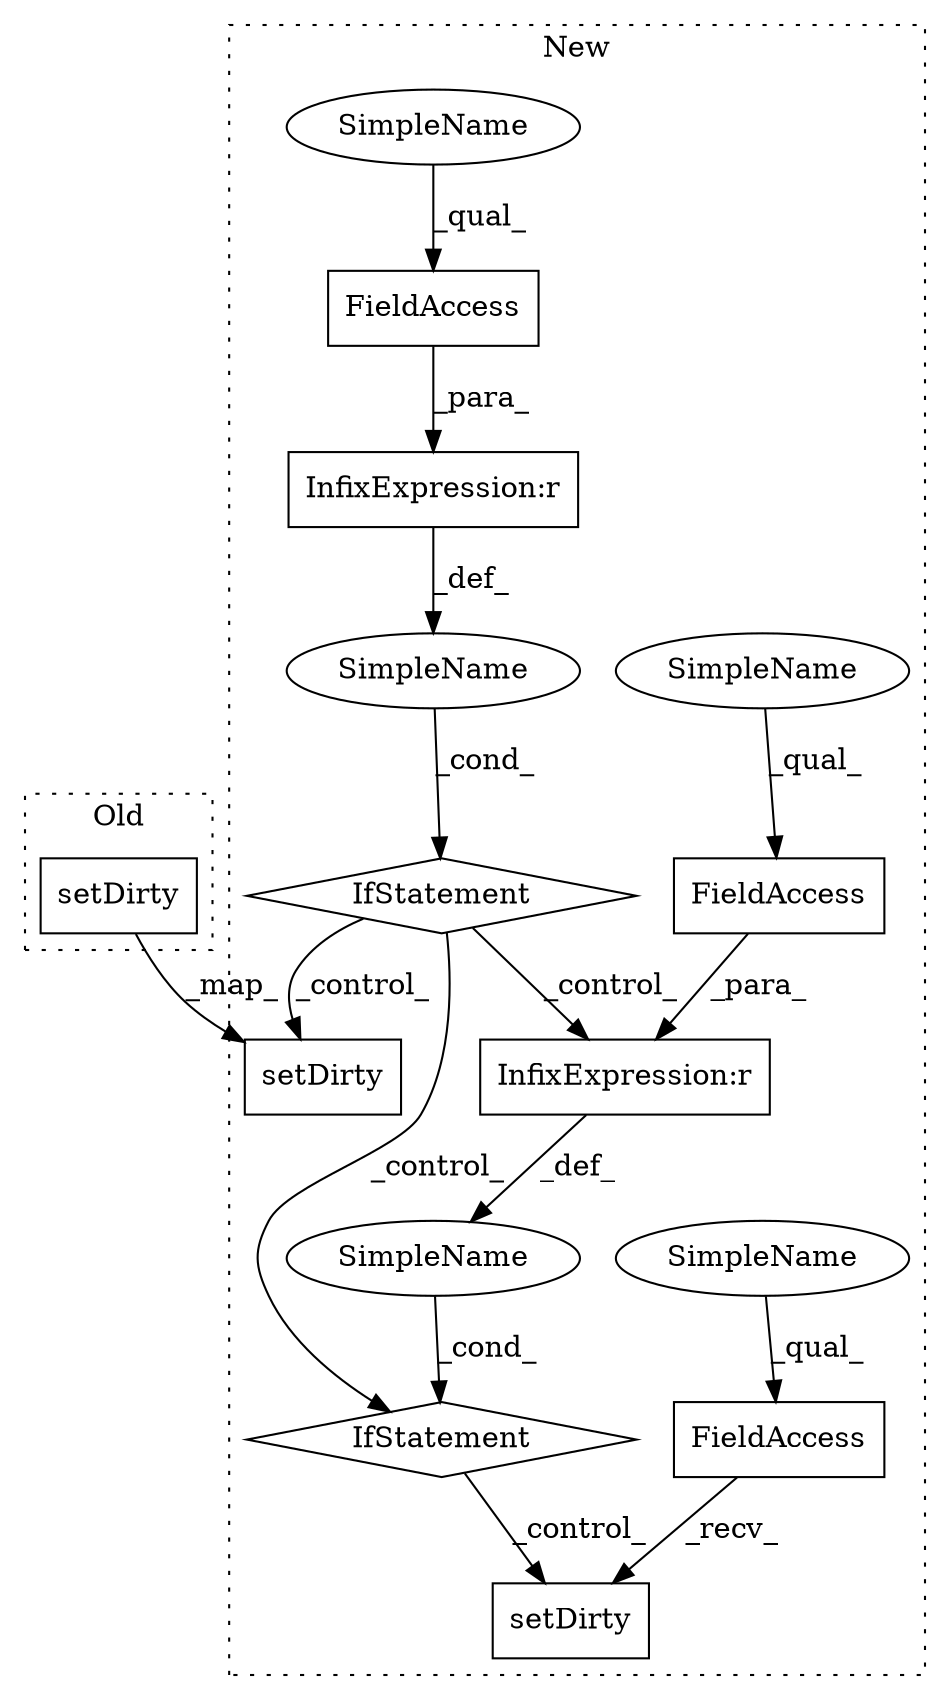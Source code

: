 digraph G {
subgraph cluster0 {
1 [label="setDirty" a="32" s="4103,4135" l="9,1" shape="box"];
label = "Old";
style="dotted";
}
subgraph cluster1 {
2 [label="setDirty" a="32" s="4192,4224" l="9,1" shape="box"];
3 [label="IfStatement" a="25" s="4079,4101" l="4,2" shape="diamond"];
4 [label="SimpleName" a="42" s="" l="" shape="ellipse"];
5 [label="InfixExpression:r" a="27" s="4087" l="4" shape="box"];
6 [label="FieldAccess" a="22" s="4091" l="10" shape="box"];
7 [label="FieldAccess" a="22" s="4255" l="11" shape="box"];
8 [label="setDirty" a="32" s="4288,4308" l="9,1" shape="box"];
9 [label="InfixExpression:r" a="27" s="4251" l="4" shape="box"];
10 [label="SimpleName" a="42" s="" l="" shape="ellipse"];
11 [label="IfStatement" a="25" s="4243,4266" l="4,2" shape="diamond"];
12 [label="FieldAccess" a="22" s="4276" l="11" shape="box"];
13 [label="SimpleName" a="42" s="4276" l="4" shape="ellipse"];
14 [label="SimpleName" a="42" s="4255" l="4" shape="ellipse"];
15 [label="SimpleName" a="42" s="4091" l="4" shape="ellipse"];
label = "New";
style="dotted";
}
1 -> 2 [label="_map_"];
3 -> 9 [label="_control_"];
3 -> 11 [label="_control_"];
3 -> 2 [label="_control_"];
4 -> 3 [label="_cond_"];
5 -> 4 [label="_def_"];
6 -> 5 [label="_para_"];
7 -> 9 [label="_para_"];
9 -> 10 [label="_def_"];
10 -> 11 [label="_cond_"];
11 -> 8 [label="_control_"];
12 -> 8 [label="_recv_"];
13 -> 12 [label="_qual_"];
14 -> 7 [label="_qual_"];
15 -> 6 [label="_qual_"];
}